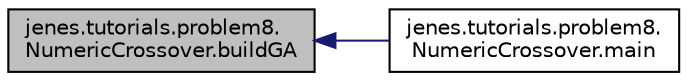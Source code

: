 digraph "jenes.tutorials.problem8.NumericCrossover.buildGA"
{
  edge [fontname="Helvetica",fontsize="10",labelfontname="Helvetica",labelfontsize="10"];
  node [fontname="Helvetica",fontsize="10",shape=record];
  rankdir="LR";
  Node1 [label="jenes.tutorials.problem8.\lNumericCrossover.buildGA",height=0.2,width=0.4,color="black", fillcolor="grey75", style="filled" fontcolor="black"];
  Node1 -> Node2 [dir="back",color="midnightblue",fontsize="10",style="solid",fontname="Helvetica"];
  Node2 [label="jenes.tutorials.problem8.\lNumericCrossover.main",height=0.2,width=0.4,color="black", fillcolor="white", style="filled",URL="$classjenes_1_1tutorials_1_1problem8_1_1_numeric_crossover.html#a11da9d09414921591a53cddb601cc203"];
}
